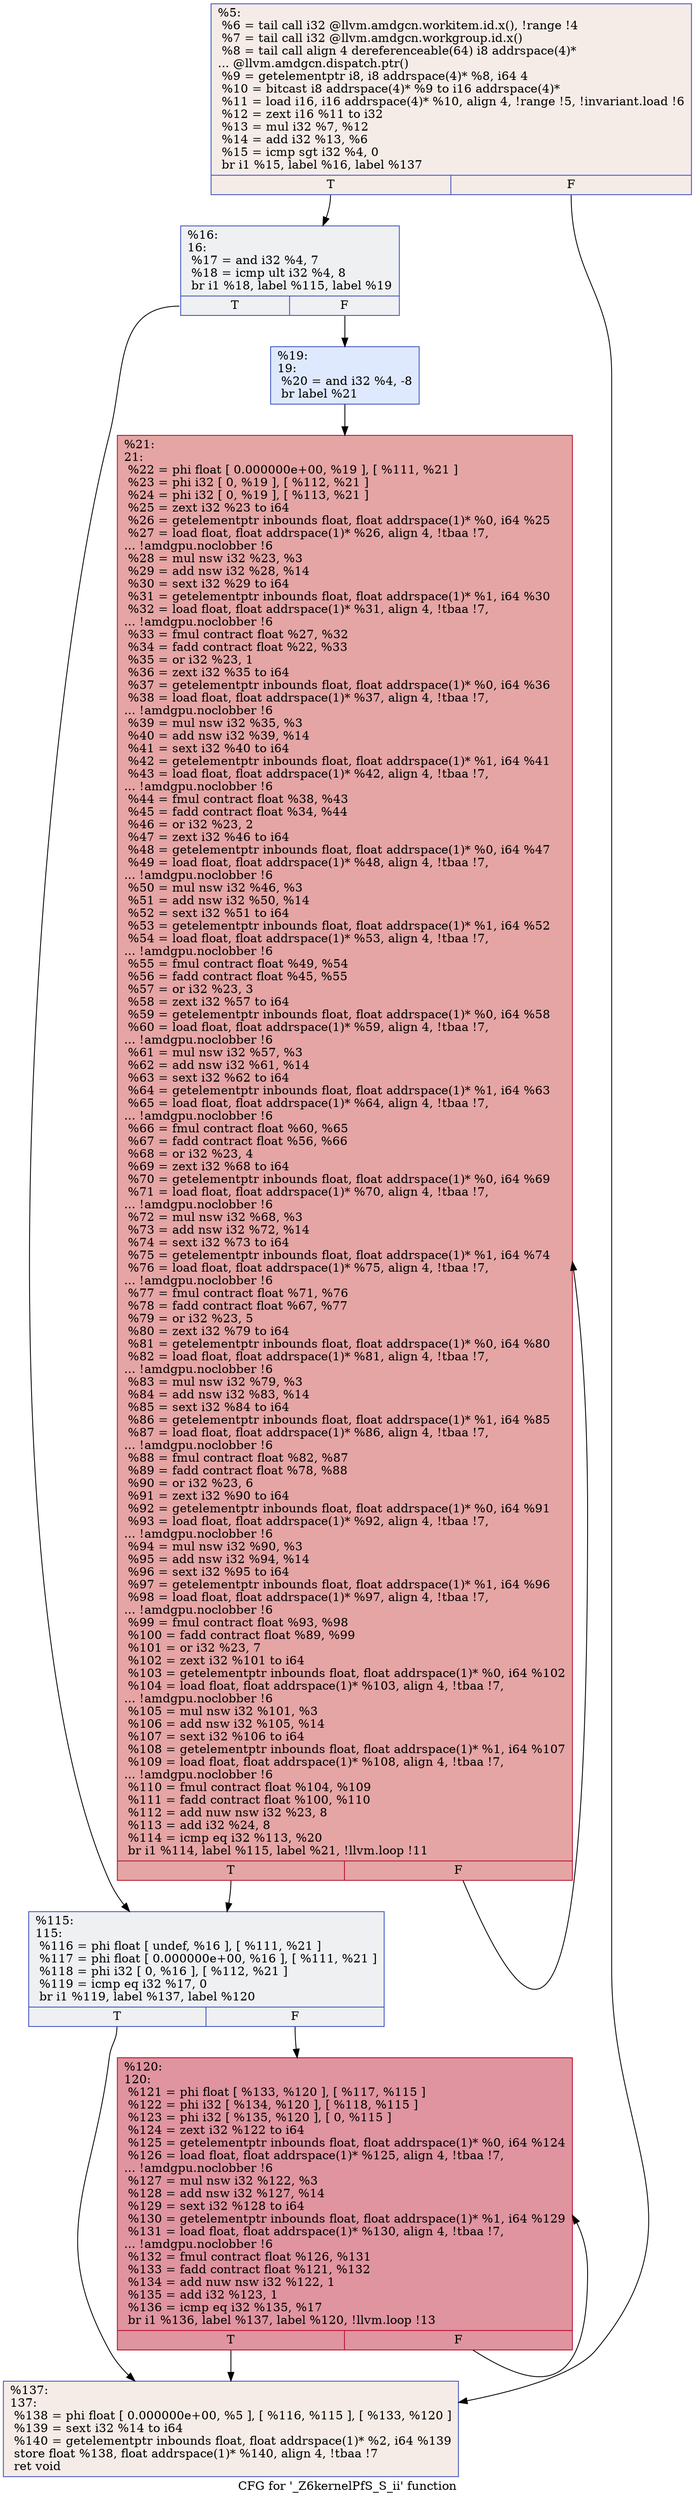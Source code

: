 digraph "CFG for '_Z6kernelPfS_S_ii' function" {
	label="CFG for '_Z6kernelPfS_S_ii' function";

	Node0x4614750 [shape=record,color="#3d50c3ff", style=filled, fillcolor="#ead5c970",label="{%5:\l  %6 = tail call i32 @llvm.amdgcn.workitem.id.x(), !range !4\l  %7 = tail call i32 @llvm.amdgcn.workgroup.id.x()\l  %8 = tail call align 4 dereferenceable(64) i8 addrspace(4)*\l... @llvm.amdgcn.dispatch.ptr()\l  %9 = getelementptr i8, i8 addrspace(4)* %8, i64 4\l  %10 = bitcast i8 addrspace(4)* %9 to i16 addrspace(4)*\l  %11 = load i16, i16 addrspace(4)* %10, align 4, !range !5, !invariant.load !6\l  %12 = zext i16 %11 to i32\l  %13 = mul i32 %7, %12\l  %14 = add i32 %13, %6\l  %15 = icmp sgt i32 %4, 0\l  br i1 %15, label %16, label %137\l|{<s0>T|<s1>F}}"];
	Node0x4614750:s0 -> Node0x4616620;
	Node0x4614750:s1 -> Node0x46166b0;
	Node0x4616620 [shape=record,color="#3d50c3ff", style=filled, fillcolor="#d9dce170",label="{%16:\l16:                                               \l  %17 = and i32 %4, 7\l  %18 = icmp ult i32 %4, 8\l  br i1 %18, label %115, label %19\l|{<s0>T|<s1>F}}"];
	Node0x4616620:s0 -> Node0x4616a20;
	Node0x4616620:s1 -> Node0x4616a70;
	Node0x4616a70 [shape=record,color="#3d50c3ff", style=filled, fillcolor="#b5cdfa70",label="{%19:\l19:                                               \l  %20 = and i32 %4, -8\l  br label %21\l}"];
	Node0x4616a70 -> Node0x4616c40;
	Node0x4616c40 [shape=record,color="#b70d28ff", style=filled, fillcolor="#c5333470",label="{%21:\l21:                                               \l  %22 = phi float [ 0.000000e+00, %19 ], [ %111, %21 ]\l  %23 = phi i32 [ 0, %19 ], [ %112, %21 ]\l  %24 = phi i32 [ 0, %19 ], [ %113, %21 ]\l  %25 = zext i32 %23 to i64\l  %26 = getelementptr inbounds float, float addrspace(1)* %0, i64 %25\l  %27 = load float, float addrspace(1)* %26, align 4, !tbaa !7,\l... !amdgpu.noclobber !6\l  %28 = mul nsw i32 %23, %3\l  %29 = add nsw i32 %28, %14\l  %30 = sext i32 %29 to i64\l  %31 = getelementptr inbounds float, float addrspace(1)* %1, i64 %30\l  %32 = load float, float addrspace(1)* %31, align 4, !tbaa !7,\l... !amdgpu.noclobber !6\l  %33 = fmul contract float %27, %32\l  %34 = fadd contract float %22, %33\l  %35 = or i32 %23, 1\l  %36 = zext i32 %35 to i64\l  %37 = getelementptr inbounds float, float addrspace(1)* %0, i64 %36\l  %38 = load float, float addrspace(1)* %37, align 4, !tbaa !7,\l... !amdgpu.noclobber !6\l  %39 = mul nsw i32 %35, %3\l  %40 = add nsw i32 %39, %14\l  %41 = sext i32 %40 to i64\l  %42 = getelementptr inbounds float, float addrspace(1)* %1, i64 %41\l  %43 = load float, float addrspace(1)* %42, align 4, !tbaa !7,\l... !amdgpu.noclobber !6\l  %44 = fmul contract float %38, %43\l  %45 = fadd contract float %34, %44\l  %46 = or i32 %23, 2\l  %47 = zext i32 %46 to i64\l  %48 = getelementptr inbounds float, float addrspace(1)* %0, i64 %47\l  %49 = load float, float addrspace(1)* %48, align 4, !tbaa !7,\l... !amdgpu.noclobber !6\l  %50 = mul nsw i32 %46, %3\l  %51 = add nsw i32 %50, %14\l  %52 = sext i32 %51 to i64\l  %53 = getelementptr inbounds float, float addrspace(1)* %1, i64 %52\l  %54 = load float, float addrspace(1)* %53, align 4, !tbaa !7,\l... !amdgpu.noclobber !6\l  %55 = fmul contract float %49, %54\l  %56 = fadd contract float %45, %55\l  %57 = or i32 %23, 3\l  %58 = zext i32 %57 to i64\l  %59 = getelementptr inbounds float, float addrspace(1)* %0, i64 %58\l  %60 = load float, float addrspace(1)* %59, align 4, !tbaa !7,\l... !amdgpu.noclobber !6\l  %61 = mul nsw i32 %57, %3\l  %62 = add nsw i32 %61, %14\l  %63 = sext i32 %62 to i64\l  %64 = getelementptr inbounds float, float addrspace(1)* %1, i64 %63\l  %65 = load float, float addrspace(1)* %64, align 4, !tbaa !7,\l... !amdgpu.noclobber !6\l  %66 = fmul contract float %60, %65\l  %67 = fadd contract float %56, %66\l  %68 = or i32 %23, 4\l  %69 = zext i32 %68 to i64\l  %70 = getelementptr inbounds float, float addrspace(1)* %0, i64 %69\l  %71 = load float, float addrspace(1)* %70, align 4, !tbaa !7,\l... !amdgpu.noclobber !6\l  %72 = mul nsw i32 %68, %3\l  %73 = add nsw i32 %72, %14\l  %74 = sext i32 %73 to i64\l  %75 = getelementptr inbounds float, float addrspace(1)* %1, i64 %74\l  %76 = load float, float addrspace(1)* %75, align 4, !tbaa !7,\l... !amdgpu.noclobber !6\l  %77 = fmul contract float %71, %76\l  %78 = fadd contract float %67, %77\l  %79 = or i32 %23, 5\l  %80 = zext i32 %79 to i64\l  %81 = getelementptr inbounds float, float addrspace(1)* %0, i64 %80\l  %82 = load float, float addrspace(1)* %81, align 4, !tbaa !7,\l... !amdgpu.noclobber !6\l  %83 = mul nsw i32 %79, %3\l  %84 = add nsw i32 %83, %14\l  %85 = sext i32 %84 to i64\l  %86 = getelementptr inbounds float, float addrspace(1)* %1, i64 %85\l  %87 = load float, float addrspace(1)* %86, align 4, !tbaa !7,\l... !amdgpu.noclobber !6\l  %88 = fmul contract float %82, %87\l  %89 = fadd contract float %78, %88\l  %90 = or i32 %23, 6\l  %91 = zext i32 %90 to i64\l  %92 = getelementptr inbounds float, float addrspace(1)* %0, i64 %91\l  %93 = load float, float addrspace(1)* %92, align 4, !tbaa !7,\l... !amdgpu.noclobber !6\l  %94 = mul nsw i32 %90, %3\l  %95 = add nsw i32 %94, %14\l  %96 = sext i32 %95 to i64\l  %97 = getelementptr inbounds float, float addrspace(1)* %1, i64 %96\l  %98 = load float, float addrspace(1)* %97, align 4, !tbaa !7,\l... !amdgpu.noclobber !6\l  %99 = fmul contract float %93, %98\l  %100 = fadd contract float %89, %99\l  %101 = or i32 %23, 7\l  %102 = zext i32 %101 to i64\l  %103 = getelementptr inbounds float, float addrspace(1)* %0, i64 %102\l  %104 = load float, float addrspace(1)* %103, align 4, !tbaa !7,\l... !amdgpu.noclobber !6\l  %105 = mul nsw i32 %101, %3\l  %106 = add nsw i32 %105, %14\l  %107 = sext i32 %106 to i64\l  %108 = getelementptr inbounds float, float addrspace(1)* %1, i64 %107\l  %109 = load float, float addrspace(1)* %108, align 4, !tbaa !7,\l... !amdgpu.noclobber !6\l  %110 = fmul contract float %104, %109\l  %111 = fadd contract float %100, %110\l  %112 = add nuw nsw i32 %23, 8\l  %113 = add i32 %24, 8\l  %114 = icmp eq i32 %113, %20\l  br i1 %114, label %115, label %21, !llvm.loop !11\l|{<s0>T|<s1>F}}"];
	Node0x4616c40:s0 -> Node0x4616a20;
	Node0x4616c40:s1 -> Node0x4616c40;
	Node0x4616a20 [shape=record,color="#3d50c3ff", style=filled, fillcolor="#d9dce170",label="{%115:\l115:                                              \l  %116 = phi float [ undef, %16 ], [ %111, %21 ]\l  %117 = phi float [ 0.000000e+00, %16 ], [ %111, %21 ]\l  %118 = phi i32 [ 0, %16 ], [ %112, %21 ]\l  %119 = icmp eq i32 %17, 0\l  br i1 %119, label %137, label %120\l|{<s0>T|<s1>F}}"];
	Node0x4616a20:s0 -> Node0x46166b0;
	Node0x4616a20:s1 -> Node0x461c7f0;
	Node0x461c7f0 [shape=record,color="#b70d28ff", style=filled, fillcolor="#b70d2870",label="{%120:\l120:                                              \l  %121 = phi float [ %133, %120 ], [ %117, %115 ]\l  %122 = phi i32 [ %134, %120 ], [ %118, %115 ]\l  %123 = phi i32 [ %135, %120 ], [ 0, %115 ]\l  %124 = zext i32 %122 to i64\l  %125 = getelementptr inbounds float, float addrspace(1)* %0, i64 %124\l  %126 = load float, float addrspace(1)* %125, align 4, !tbaa !7,\l... !amdgpu.noclobber !6\l  %127 = mul nsw i32 %122, %3\l  %128 = add nsw i32 %127, %14\l  %129 = sext i32 %128 to i64\l  %130 = getelementptr inbounds float, float addrspace(1)* %1, i64 %129\l  %131 = load float, float addrspace(1)* %130, align 4, !tbaa !7,\l... !amdgpu.noclobber !6\l  %132 = fmul contract float %126, %131\l  %133 = fadd contract float %121, %132\l  %134 = add nuw nsw i32 %122, 1\l  %135 = add i32 %123, 1\l  %136 = icmp eq i32 %135, %17\l  br i1 %136, label %137, label %120, !llvm.loop !13\l|{<s0>T|<s1>F}}"];
	Node0x461c7f0:s0 -> Node0x46166b0;
	Node0x461c7f0:s1 -> Node0x461c7f0;
	Node0x46166b0 [shape=record,color="#3d50c3ff", style=filled, fillcolor="#ead5c970",label="{%137:\l137:                                              \l  %138 = phi float [ 0.000000e+00, %5 ], [ %116, %115 ], [ %133, %120 ]\l  %139 = sext i32 %14 to i64\l  %140 = getelementptr inbounds float, float addrspace(1)* %2, i64 %139\l  store float %138, float addrspace(1)* %140, align 4, !tbaa !7\l  ret void\l}"];
}
